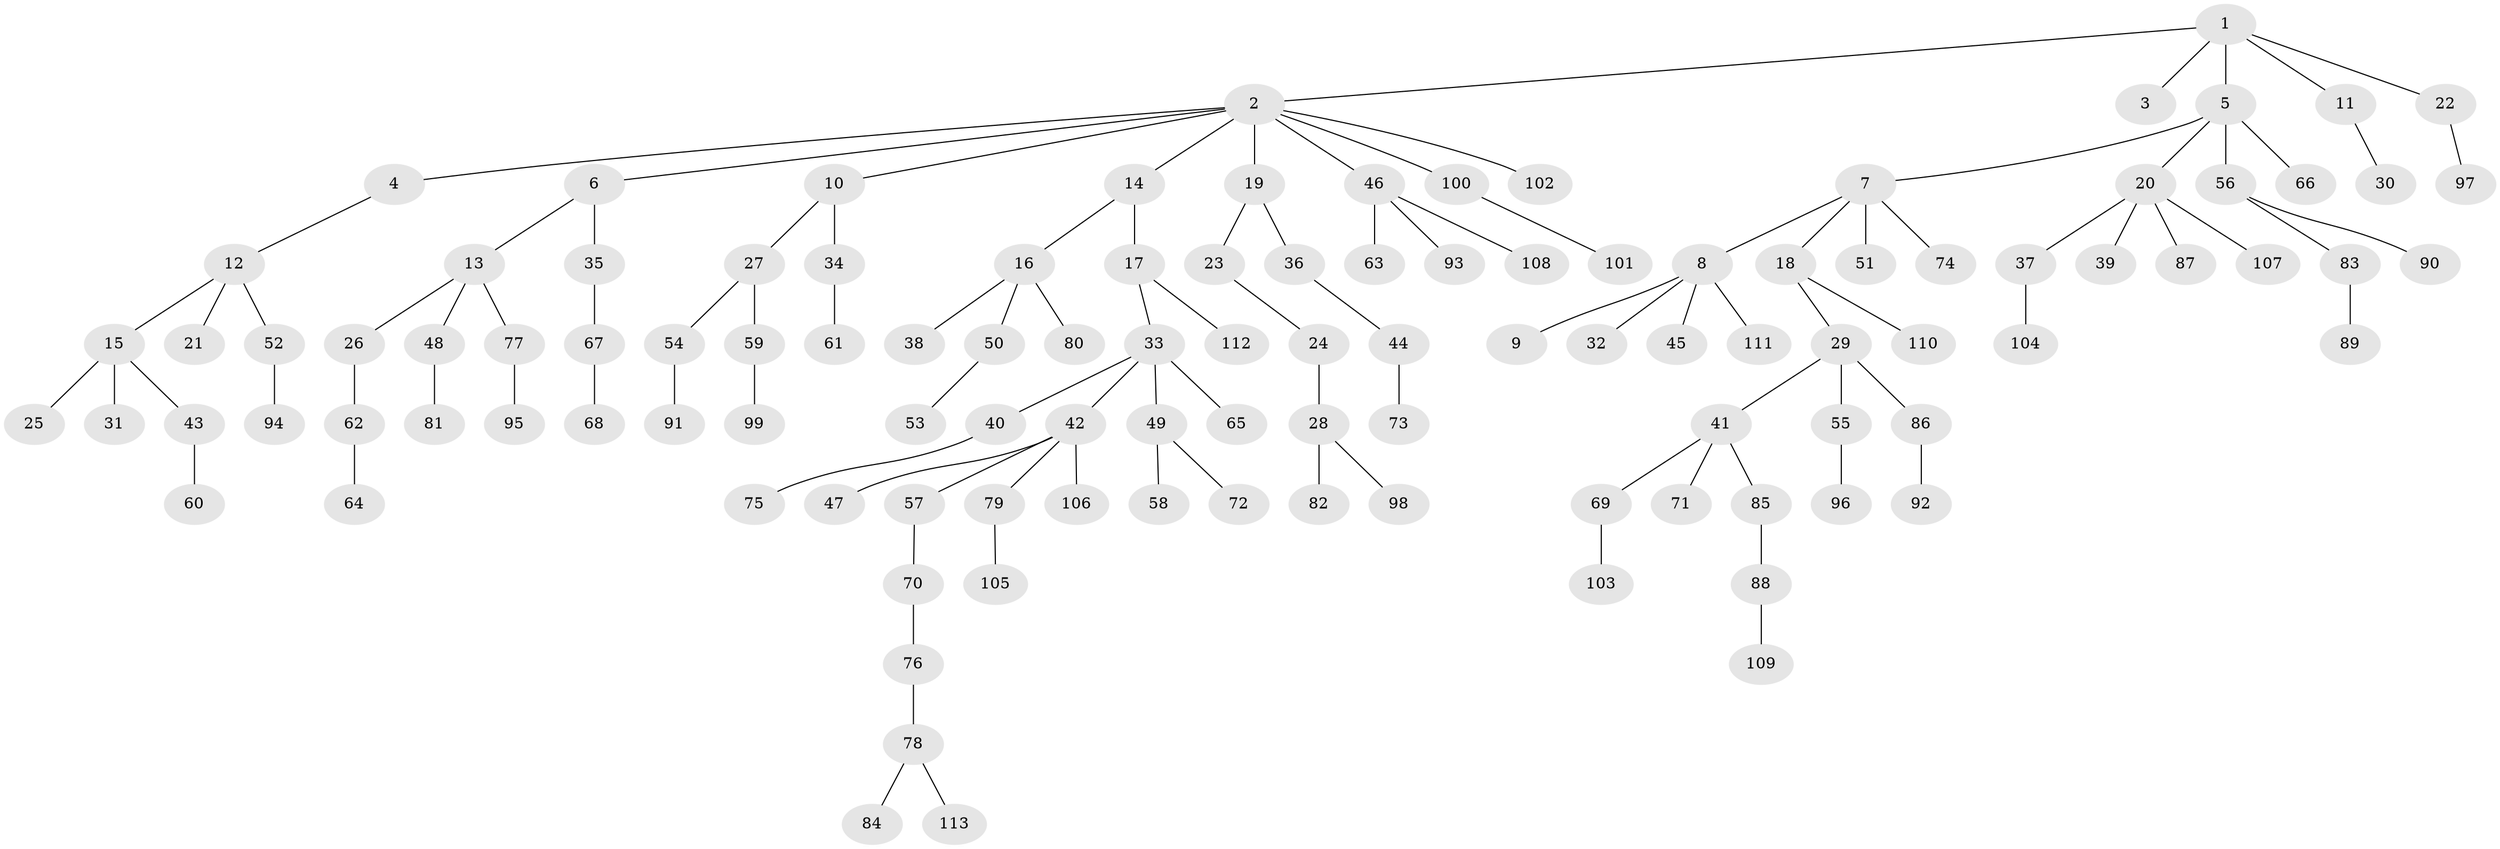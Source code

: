 // Generated by graph-tools (version 1.1) at 2025/50/03/09/25 03:50:23]
// undirected, 113 vertices, 112 edges
graph export_dot {
graph [start="1"]
  node [color=gray90,style=filled];
  1;
  2;
  3;
  4;
  5;
  6;
  7;
  8;
  9;
  10;
  11;
  12;
  13;
  14;
  15;
  16;
  17;
  18;
  19;
  20;
  21;
  22;
  23;
  24;
  25;
  26;
  27;
  28;
  29;
  30;
  31;
  32;
  33;
  34;
  35;
  36;
  37;
  38;
  39;
  40;
  41;
  42;
  43;
  44;
  45;
  46;
  47;
  48;
  49;
  50;
  51;
  52;
  53;
  54;
  55;
  56;
  57;
  58;
  59;
  60;
  61;
  62;
  63;
  64;
  65;
  66;
  67;
  68;
  69;
  70;
  71;
  72;
  73;
  74;
  75;
  76;
  77;
  78;
  79;
  80;
  81;
  82;
  83;
  84;
  85;
  86;
  87;
  88;
  89;
  90;
  91;
  92;
  93;
  94;
  95;
  96;
  97;
  98;
  99;
  100;
  101;
  102;
  103;
  104;
  105;
  106;
  107;
  108;
  109;
  110;
  111;
  112;
  113;
  1 -- 2;
  1 -- 3;
  1 -- 5;
  1 -- 11;
  1 -- 22;
  2 -- 4;
  2 -- 6;
  2 -- 10;
  2 -- 14;
  2 -- 19;
  2 -- 46;
  2 -- 100;
  2 -- 102;
  4 -- 12;
  5 -- 7;
  5 -- 20;
  5 -- 56;
  5 -- 66;
  6 -- 13;
  6 -- 35;
  7 -- 8;
  7 -- 18;
  7 -- 51;
  7 -- 74;
  8 -- 9;
  8 -- 32;
  8 -- 45;
  8 -- 111;
  10 -- 27;
  10 -- 34;
  11 -- 30;
  12 -- 15;
  12 -- 21;
  12 -- 52;
  13 -- 26;
  13 -- 48;
  13 -- 77;
  14 -- 16;
  14 -- 17;
  15 -- 25;
  15 -- 31;
  15 -- 43;
  16 -- 38;
  16 -- 50;
  16 -- 80;
  17 -- 33;
  17 -- 112;
  18 -- 29;
  18 -- 110;
  19 -- 23;
  19 -- 36;
  20 -- 37;
  20 -- 39;
  20 -- 87;
  20 -- 107;
  22 -- 97;
  23 -- 24;
  24 -- 28;
  26 -- 62;
  27 -- 54;
  27 -- 59;
  28 -- 82;
  28 -- 98;
  29 -- 41;
  29 -- 55;
  29 -- 86;
  33 -- 40;
  33 -- 42;
  33 -- 49;
  33 -- 65;
  34 -- 61;
  35 -- 67;
  36 -- 44;
  37 -- 104;
  40 -- 75;
  41 -- 69;
  41 -- 71;
  41 -- 85;
  42 -- 47;
  42 -- 57;
  42 -- 79;
  42 -- 106;
  43 -- 60;
  44 -- 73;
  46 -- 63;
  46 -- 93;
  46 -- 108;
  48 -- 81;
  49 -- 58;
  49 -- 72;
  50 -- 53;
  52 -- 94;
  54 -- 91;
  55 -- 96;
  56 -- 83;
  56 -- 90;
  57 -- 70;
  59 -- 99;
  62 -- 64;
  67 -- 68;
  69 -- 103;
  70 -- 76;
  76 -- 78;
  77 -- 95;
  78 -- 84;
  78 -- 113;
  79 -- 105;
  83 -- 89;
  85 -- 88;
  86 -- 92;
  88 -- 109;
  100 -- 101;
}
